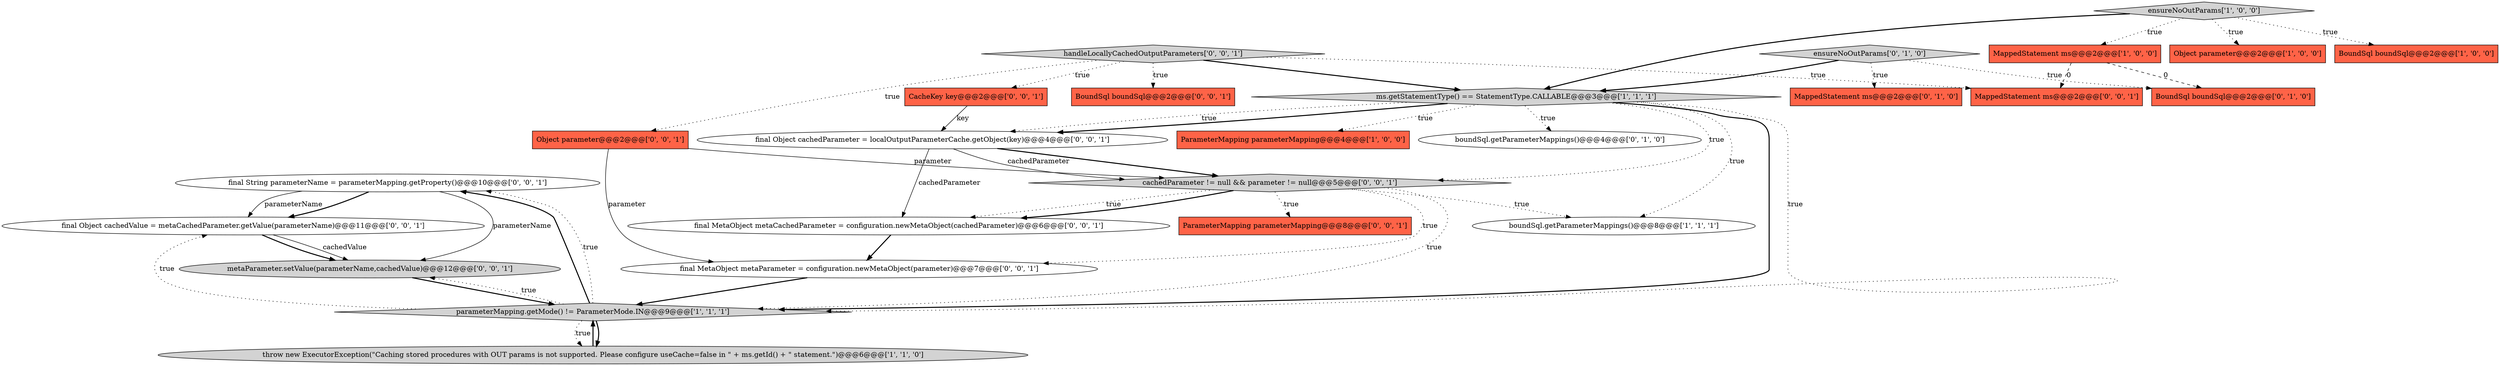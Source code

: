 digraph {
15 [style = filled, label = "final String parameterName = parameterMapping.getProperty()@@@10@@@['0', '0', '1']", fillcolor = white, shape = ellipse image = "AAA0AAABBB3BBB"];
17 [style = filled, label = "CacheKey key@@@2@@@['0', '0', '1']", fillcolor = tomato, shape = box image = "AAA0AAABBB3BBB"];
24 [style = filled, label = "final MetaObject metaCachedParameter = configuration.newMetaObject(cachedParameter)@@@6@@@['0', '0', '1']", fillcolor = white, shape = ellipse image = "AAA0AAABBB3BBB"];
19 [style = filled, label = "Object parameter@@@2@@@['0', '0', '1']", fillcolor = tomato, shape = box image = "AAA0AAABBB3BBB"];
1 [style = filled, label = "throw new ExecutorException(\"Caching stored procedures with OUT params is not supported. Please configure useCache=false in \" + ms.getId() + \" statement.\")@@@6@@@['1', '1', '0']", fillcolor = lightgray, shape = ellipse image = "AAA0AAABBB1BBB"];
6 [style = filled, label = "ensureNoOutParams['1', '0', '0']", fillcolor = lightgray, shape = diamond image = "AAA0AAABBB1BBB"];
10 [style = filled, label = "BoundSql boundSql@@@2@@@['0', '1', '0']", fillcolor = tomato, shape = box image = "AAA1AAABBB2BBB"];
5 [style = filled, label = "boundSql.getParameterMappings()@@@8@@@['1', '1', '1']", fillcolor = white, shape = ellipse image = "AAA0AAABBB1BBB"];
3 [style = filled, label = "parameterMapping.getMode() != ParameterMode.IN@@@9@@@['1', '1', '1']", fillcolor = lightgray, shape = diamond image = "AAA0AAABBB1BBB"];
25 [style = filled, label = "MappedStatement ms@@@2@@@['0', '0', '1']", fillcolor = tomato, shape = box image = "AAA0AAABBB3BBB"];
21 [style = filled, label = "final MetaObject metaParameter = configuration.newMetaObject(parameter)@@@7@@@['0', '0', '1']", fillcolor = white, shape = ellipse image = "AAA0AAABBB3BBB"];
12 [style = filled, label = "ensureNoOutParams['0', '1', '0']", fillcolor = lightgray, shape = diamond image = "AAA0AAABBB2BBB"];
14 [style = filled, label = "ParameterMapping parameterMapping@@@8@@@['0', '0', '1']", fillcolor = tomato, shape = box image = "AAA0AAABBB3BBB"];
7 [style = filled, label = "Object parameter@@@2@@@['1', '0', '0']", fillcolor = tomato, shape = box image = "AAA0AAABBB1BBB"];
8 [style = filled, label = "MappedStatement ms@@@2@@@['1', '0', '0']", fillcolor = tomato, shape = box image = "AAA1AAABBB1BBB"];
20 [style = filled, label = "cachedParameter != null && parameter != null@@@5@@@['0', '0', '1']", fillcolor = lightgray, shape = diamond image = "AAA0AAABBB3BBB"];
0 [style = filled, label = "ms.getStatementType() == StatementType.CALLABLE@@@3@@@['1', '1', '1']", fillcolor = lightgray, shape = diamond image = "AAA0AAABBB1BBB"];
13 [style = filled, label = "BoundSql boundSql@@@2@@@['0', '0', '1']", fillcolor = tomato, shape = box image = "AAA0AAABBB3BBB"];
18 [style = filled, label = "final Object cachedParameter = localOutputParameterCache.getObject(key)@@@4@@@['0', '0', '1']", fillcolor = white, shape = ellipse image = "AAA0AAABBB3BBB"];
4 [style = filled, label = "BoundSql boundSql@@@2@@@['1', '0', '0']", fillcolor = tomato, shape = box image = "AAA0AAABBB1BBB"];
23 [style = filled, label = "final Object cachedValue = metaCachedParameter.getValue(parameterName)@@@11@@@['0', '0', '1']", fillcolor = white, shape = ellipse image = "AAA0AAABBB3BBB"];
9 [style = filled, label = "MappedStatement ms@@@2@@@['0', '1', '0']", fillcolor = tomato, shape = box image = "AAA0AAABBB2BBB"];
16 [style = filled, label = "handleLocallyCachedOutputParameters['0', '0', '1']", fillcolor = lightgray, shape = diamond image = "AAA0AAABBB3BBB"];
2 [style = filled, label = "ParameterMapping parameterMapping@@@4@@@['1', '0', '0']", fillcolor = tomato, shape = box image = "AAA0AAABBB1BBB"];
11 [style = filled, label = "boundSql.getParameterMappings()@@@4@@@['0', '1', '0']", fillcolor = white, shape = ellipse image = "AAA0AAABBB2BBB"];
22 [style = filled, label = "metaParameter.setValue(parameterName,cachedValue)@@@12@@@['0', '0', '1']", fillcolor = lightgray, shape = ellipse image = "AAA0AAABBB3BBB"];
0->3 [style = bold, label=""];
16->19 [style = dotted, label="true"];
15->23 [style = bold, label=""];
16->0 [style = bold, label=""];
0->5 [style = dotted, label="true"];
8->10 [style = dashed, label="0"];
0->18 [style = dotted, label="true"];
16->13 [style = dotted, label="true"];
20->24 [style = dotted, label="true"];
3->1 [style = bold, label=""];
16->17 [style = dotted, label="true"];
19->21 [style = solid, label="parameter"];
15->23 [style = solid, label="parameterName"];
18->24 [style = solid, label="cachedParameter"];
20->14 [style = dotted, label="true"];
1->3 [style = bold, label=""];
0->20 [style = dotted, label="true"];
6->0 [style = bold, label=""];
3->15 [style = bold, label=""];
20->21 [style = dotted, label="true"];
12->0 [style = bold, label=""];
20->5 [style = dotted, label="true"];
22->3 [style = bold, label=""];
18->20 [style = bold, label=""];
23->22 [style = bold, label=""];
19->20 [style = solid, label="parameter"];
6->4 [style = dotted, label="true"];
12->10 [style = dotted, label="true"];
24->21 [style = bold, label=""];
6->8 [style = dotted, label="true"];
18->20 [style = solid, label="cachedParameter"];
3->15 [style = dotted, label="true"];
23->22 [style = solid, label="cachedValue"];
3->22 [style = dotted, label="true"];
6->7 [style = dotted, label="true"];
17->18 [style = solid, label="key"];
20->3 [style = dotted, label="true"];
8->25 [style = dashed, label="0"];
0->18 [style = bold, label=""];
0->3 [style = dotted, label="true"];
0->2 [style = dotted, label="true"];
15->22 [style = solid, label="parameterName"];
16->25 [style = dotted, label="true"];
20->24 [style = bold, label=""];
0->11 [style = dotted, label="true"];
3->1 [style = dotted, label="true"];
21->3 [style = bold, label=""];
12->9 [style = dotted, label="true"];
3->23 [style = dotted, label="true"];
}
